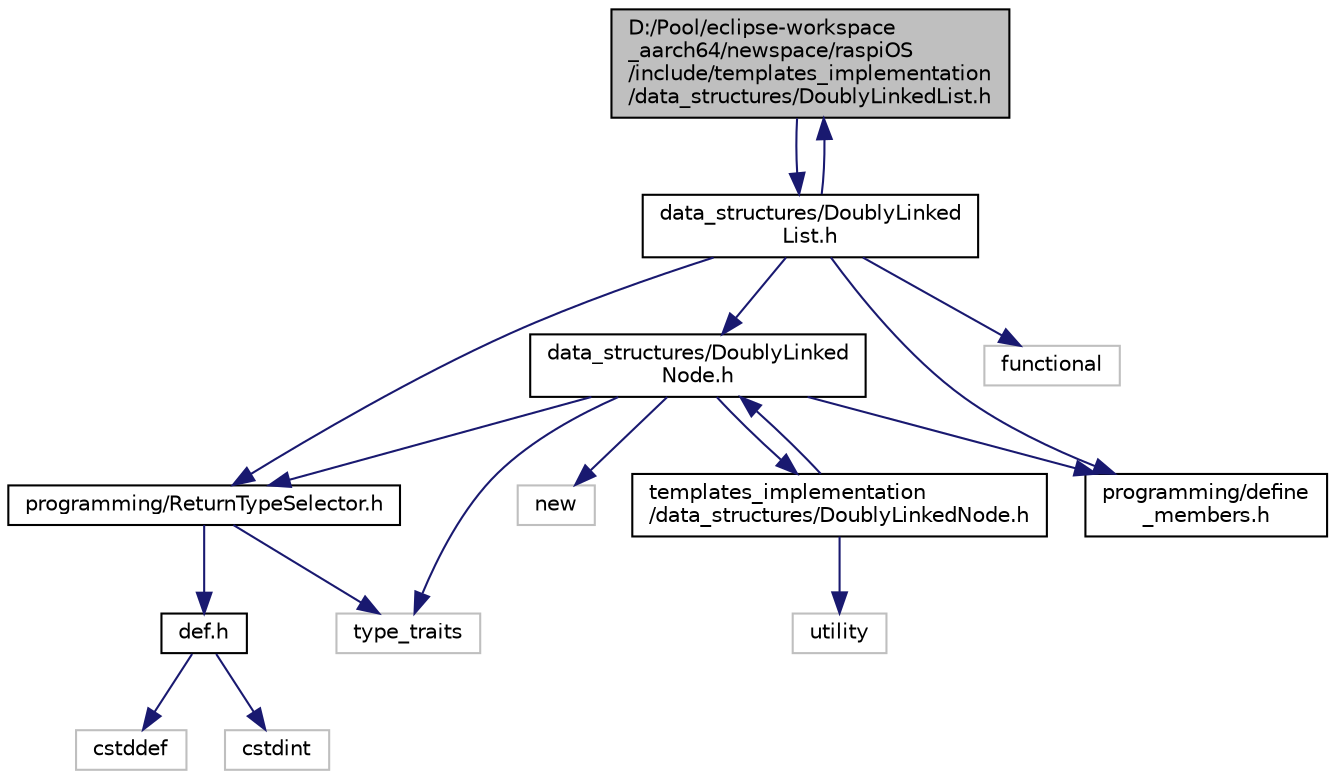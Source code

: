 digraph "D:/Pool/eclipse-workspace_aarch64/newspace/raspiOS/include/templates_implementation/data_structures/DoublyLinkedList.h"
{
  edge [fontname="Helvetica",fontsize="10",labelfontname="Helvetica",labelfontsize="10"];
  node [fontname="Helvetica",fontsize="10",shape=record];
  Node376 [label="D:/Pool/eclipse-workspace\l_aarch64/newspace/raspiOS\l/include/templates_implementation\l/data_structures/DoublyLinkedList.h",height=0.2,width=0.4,color="black", fillcolor="grey75", style="filled", fontcolor="black"];
  Node376 -> Node377 [color="midnightblue",fontsize="10",style="solid",fontname="Helvetica"];
  Node377 [label="data_structures/DoublyLinked\lList.h",height=0.2,width=0.4,color="black", fillcolor="white", style="filled",URL="$df/dde/data__structures_2_doubly_linked_list_8h.html"];
  Node377 -> Node378 [color="midnightblue",fontsize="10",style="solid",fontname="Helvetica"];
  Node378 [label="data_structures/DoublyLinked\lNode.h",height=0.2,width=0.4,color="black", fillcolor="white", style="filled",URL="$df/da2/data__structures_2_doubly_linked_node_8h.html"];
  Node378 -> Node379 [color="midnightblue",fontsize="10",style="solid",fontname="Helvetica"];
  Node379 [label="new",height=0.2,width=0.4,color="grey75", fillcolor="white", style="filled"];
  Node378 -> Node380 [color="midnightblue",fontsize="10",style="solid",fontname="Helvetica"];
  Node380 [label="type_traits",height=0.2,width=0.4,color="grey75", fillcolor="white", style="filled"];
  Node378 -> Node381 [color="midnightblue",fontsize="10",style="solid",fontname="Helvetica"];
  Node381 [label="programming/ReturnTypeSelector.h",height=0.2,width=0.4,color="black", fillcolor="white", style="filled",URL="$d3/d90/_return_type_selector_8h.html"];
  Node381 -> Node382 [color="midnightblue",fontsize="10",style="solid",fontname="Helvetica"];
  Node382 [label="def.h",height=0.2,width=0.4,color="black", fillcolor="white", style="filled",URL="$d4/da4/def_8h.html"];
  Node382 -> Node383 [color="midnightblue",fontsize="10",style="solid",fontname="Helvetica"];
  Node383 [label="cstddef",height=0.2,width=0.4,color="grey75", fillcolor="white", style="filled"];
  Node382 -> Node384 [color="midnightblue",fontsize="10",style="solid",fontname="Helvetica"];
  Node384 [label="cstdint",height=0.2,width=0.4,color="grey75", fillcolor="white", style="filled"];
  Node381 -> Node380 [color="midnightblue",fontsize="10",style="solid",fontname="Helvetica"];
  Node378 -> Node385 [color="midnightblue",fontsize="10",style="solid",fontname="Helvetica"];
  Node385 [label="programming/define\l_members.h",height=0.2,width=0.4,color="black", fillcolor="white", style="filled",URL="$d8/d7b/define__members_8h.html"];
  Node378 -> Node386 [color="midnightblue",fontsize="10",style="solid",fontname="Helvetica"];
  Node386 [label="templates_implementation\l/data_structures/DoublyLinkedNode.h",height=0.2,width=0.4,color="black", fillcolor="white", style="filled",URL="$d3/dc9/templates__implementation_2data__structures_2_doubly_linked_node_8h.html"];
  Node386 -> Node378 [color="midnightblue",fontsize="10",style="solid",fontname="Helvetica"];
  Node386 -> Node387 [color="midnightblue",fontsize="10",style="solid",fontname="Helvetica"];
  Node387 [label="utility",height=0.2,width=0.4,color="grey75", fillcolor="white", style="filled"];
  Node377 -> Node381 [color="midnightblue",fontsize="10",style="solid",fontname="Helvetica"];
  Node377 -> Node388 [color="midnightblue",fontsize="10",style="solid",fontname="Helvetica"];
  Node388 [label="functional",height=0.2,width=0.4,color="grey75", fillcolor="white", style="filled"];
  Node377 -> Node385 [color="midnightblue",fontsize="10",style="solid",fontname="Helvetica"];
  Node377 -> Node376 [color="midnightblue",fontsize="10",style="solid",fontname="Helvetica"];
}
